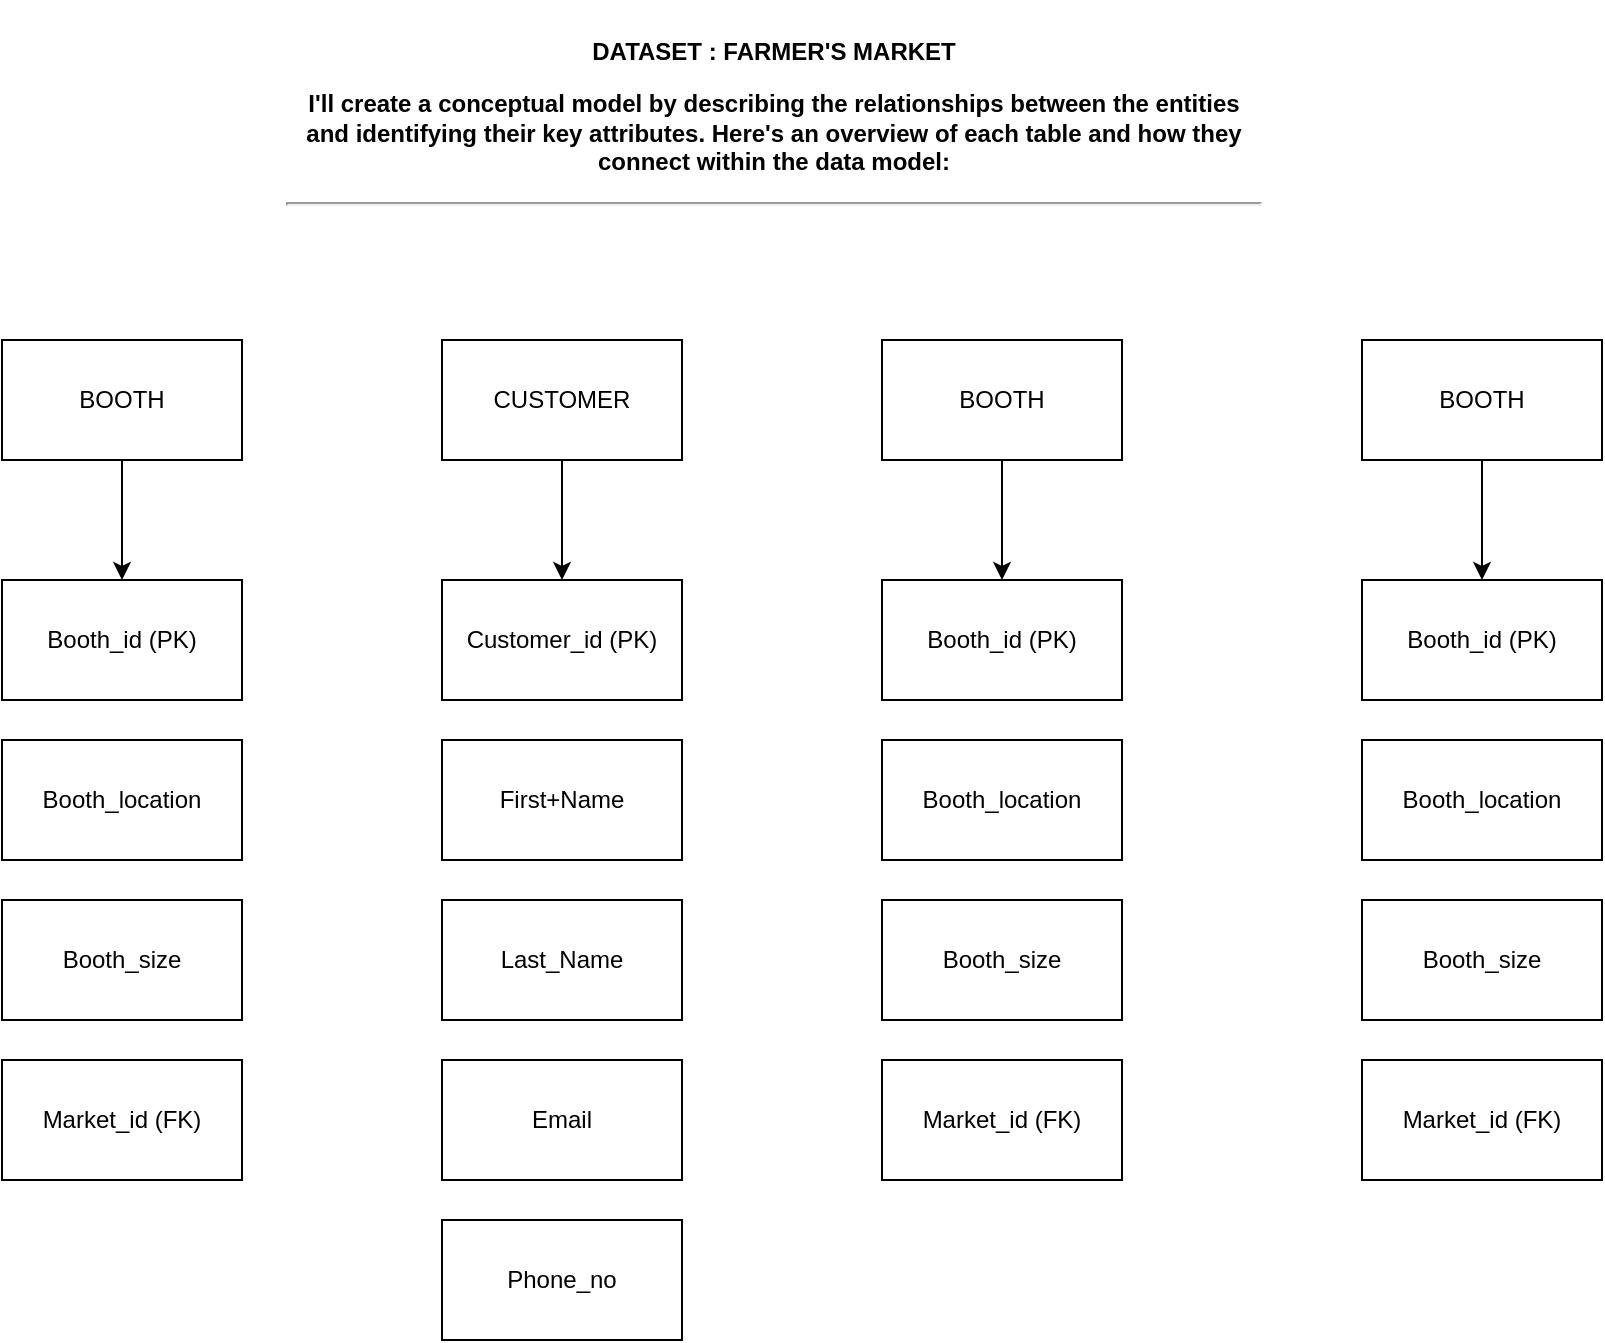 <mxfile version="24.7.13">
  <diagram name="Page-1" id="sIyZ1Rtmupw2BvP-3QWP">
    <mxGraphModel dx="880" dy="434" grid="1" gridSize="10" guides="1" tooltips="1" connect="1" arrows="1" fold="1" page="1" pageScale="1" pageWidth="850" pageHeight="1100" math="0" shadow="0">
      <root>
        <mxCell id="0" />
        <mxCell id="1" parent="0" />
        <mxCell id="XhdduYZDkeqmosZqZzJm-9" value="" style="edgeStyle=orthogonalEdgeStyle;rounded=0;orthogonalLoop=1;jettySize=auto;html=1;" edge="1" parent="1" source="XhdduYZDkeqmosZqZzJm-1" target="XhdduYZDkeqmosZqZzJm-5">
          <mxGeometry relative="1" as="geometry" />
        </mxCell>
        <mxCell id="XhdduYZDkeqmosZqZzJm-1" value="BOOTH" style="rounded=0;whiteSpace=wrap;html=1;" vertex="1" parent="1">
          <mxGeometry x="40" y="200" width="120" height="60" as="geometry" />
        </mxCell>
        <mxCell id="XhdduYZDkeqmosZqZzJm-4" value="&lt;p align=&quot;center&quot;&gt;&lt;b&gt;DATASET : FARMER&#39;S MARKET &lt;br&gt;&lt;/b&gt;&lt;/p&gt;&lt;p align=&quot;center&quot;&gt;&lt;b&gt;I&#39;ll create a conceptual model by describing the relationships between the entities and identifying their key attributes. Here&#39;s an overview of each table and how they connect within the data model:&lt;/b&gt;&lt;/p&gt;&lt;hr&gt;&lt;h1 style=&quot;margin-top: 0px;&quot;&gt;&lt;/h1&gt;&lt;p&gt;&lt;br&gt;&lt;/p&gt;" style="text;html=1;whiteSpace=wrap;overflow=hidden;rounded=0;" vertex="1" parent="1">
          <mxGeometry x="180" y="30" width="490" height="120" as="geometry" />
        </mxCell>
        <mxCell id="XhdduYZDkeqmosZqZzJm-5" value="Booth_id (PK)" style="rounded=0;whiteSpace=wrap;html=1;" vertex="1" parent="1">
          <mxGeometry x="40" y="320" width="120" height="60" as="geometry" />
        </mxCell>
        <mxCell id="XhdduYZDkeqmosZqZzJm-6" value="Booth_location" style="rounded=0;whiteSpace=wrap;html=1;" vertex="1" parent="1">
          <mxGeometry x="40" y="400" width="120" height="60" as="geometry" />
        </mxCell>
        <mxCell id="XhdduYZDkeqmosZqZzJm-7" value="Booth_size" style="rounded=0;whiteSpace=wrap;html=1;" vertex="1" parent="1">
          <mxGeometry x="40" y="480" width="120" height="60" as="geometry" />
        </mxCell>
        <mxCell id="XhdduYZDkeqmosZqZzJm-8" value="Market_id (FK)" style="rounded=0;whiteSpace=wrap;html=1;" vertex="1" parent="1">
          <mxGeometry x="40" y="560" width="120" height="60" as="geometry" />
        </mxCell>
        <mxCell id="XhdduYZDkeqmosZqZzJm-11" value="" style="edgeStyle=orthogonalEdgeStyle;rounded=0;orthogonalLoop=1;jettySize=auto;html=1;" edge="1" source="XhdduYZDkeqmosZqZzJm-12" target="XhdduYZDkeqmosZqZzJm-13" parent="1">
          <mxGeometry relative="1" as="geometry" />
        </mxCell>
        <mxCell id="XhdduYZDkeqmosZqZzJm-12" value="CUSTOMER" style="rounded=0;whiteSpace=wrap;html=1;" vertex="1" parent="1">
          <mxGeometry x="260" y="200" width="120" height="60" as="geometry" />
        </mxCell>
        <mxCell id="XhdduYZDkeqmosZqZzJm-13" value="Customer_id (PK)" style="rounded=0;whiteSpace=wrap;html=1;" vertex="1" parent="1">
          <mxGeometry x="260" y="320" width="120" height="60" as="geometry" />
        </mxCell>
        <mxCell id="XhdduYZDkeqmosZqZzJm-14" value="First+Name" style="rounded=0;whiteSpace=wrap;html=1;" vertex="1" parent="1">
          <mxGeometry x="260" y="400" width="120" height="60" as="geometry" />
        </mxCell>
        <mxCell id="XhdduYZDkeqmosZqZzJm-15" value="Last_Name" style="rounded=0;whiteSpace=wrap;html=1;" vertex="1" parent="1">
          <mxGeometry x="260" y="480" width="120" height="60" as="geometry" />
        </mxCell>
        <mxCell id="XhdduYZDkeqmosZqZzJm-16" value="Email" style="rounded=0;whiteSpace=wrap;html=1;" vertex="1" parent="1">
          <mxGeometry x="260" y="560" width="120" height="60" as="geometry" />
        </mxCell>
        <mxCell id="XhdduYZDkeqmosZqZzJm-17" value="" style="edgeStyle=orthogonalEdgeStyle;rounded=0;orthogonalLoop=1;jettySize=auto;html=1;" edge="1" source="XhdduYZDkeqmosZqZzJm-18" target="XhdduYZDkeqmosZqZzJm-19" parent="1">
          <mxGeometry relative="1" as="geometry" />
        </mxCell>
        <mxCell id="XhdduYZDkeqmosZqZzJm-18" value="BOOTH" style="rounded=0;whiteSpace=wrap;html=1;" vertex="1" parent="1">
          <mxGeometry x="480" y="200" width="120" height="60" as="geometry" />
        </mxCell>
        <mxCell id="XhdduYZDkeqmosZqZzJm-19" value="Booth_id (PK)" style="rounded=0;whiteSpace=wrap;html=1;" vertex="1" parent="1">
          <mxGeometry x="480" y="320" width="120" height="60" as="geometry" />
        </mxCell>
        <mxCell id="XhdduYZDkeqmosZqZzJm-20" value="Booth_location" style="rounded=0;whiteSpace=wrap;html=1;" vertex="1" parent="1">
          <mxGeometry x="480" y="400" width="120" height="60" as="geometry" />
        </mxCell>
        <mxCell id="XhdduYZDkeqmosZqZzJm-21" value="Booth_size" style="rounded=0;whiteSpace=wrap;html=1;" vertex="1" parent="1">
          <mxGeometry x="480" y="480" width="120" height="60" as="geometry" />
        </mxCell>
        <mxCell id="XhdduYZDkeqmosZqZzJm-22" value="Market_id (FK)" style="rounded=0;whiteSpace=wrap;html=1;" vertex="1" parent="1">
          <mxGeometry x="480" y="560" width="120" height="60" as="geometry" />
        </mxCell>
        <mxCell id="XhdduYZDkeqmosZqZzJm-23" value="" style="edgeStyle=orthogonalEdgeStyle;rounded=0;orthogonalLoop=1;jettySize=auto;html=1;" edge="1" source="XhdduYZDkeqmosZqZzJm-24" target="XhdduYZDkeqmosZqZzJm-25" parent="1">
          <mxGeometry relative="1" as="geometry" />
        </mxCell>
        <mxCell id="XhdduYZDkeqmosZqZzJm-24" value="BOOTH" style="rounded=0;whiteSpace=wrap;html=1;" vertex="1" parent="1">
          <mxGeometry x="720" y="200" width="120" height="60" as="geometry" />
        </mxCell>
        <mxCell id="XhdduYZDkeqmosZqZzJm-25" value="Booth_id (PK)" style="rounded=0;whiteSpace=wrap;html=1;" vertex="1" parent="1">
          <mxGeometry x="720" y="320" width="120" height="60" as="geometry" />
        </mxCell>
        <mxCell id="XhdduYZDkeqmosZqZzJm-26" value="Booth_location" style="rounded=0;whiteSpace=wrap;html=1;" vertex="1" parent="1">
          <mxGeometry x="720" y="400" width="120" height="60" as="geometry" />
        </mxCell>
        <mxCell id="XhdduYZDkeqmosZqZzJm-27" value="Booth_size" style="rounded=0;whiteSpace=wrap;html=1;" vertex="1" parent="1">
          <mxGeometry x="720" y="480" width="120" height="60" as="geometry" />
        </mxCell>
        <mxCell id="XhdduYZDkeqmosZqZzJm-28" value="Market_id (FK)" style="rounded=0;whiteSpace=wrap;html=1;" vertex="1" parent="1">
          <mxGeometry x="720" y="560" width="120" height="60" as="geometry" />
        </mxCell>
        <mxCell id="XhdduYZDkeqmosZqZzJm-29" value="Phone_no" style="rounded=0;whiteSpace=wrap;html=1;" vertex="1" parent="1">
          <mxGeometry x="260" y="640" width="120" height="60" as="geometry" />
        </mxCell>
      </root>
    </mxGraphModel>
  </diagram>
</mxfile>
